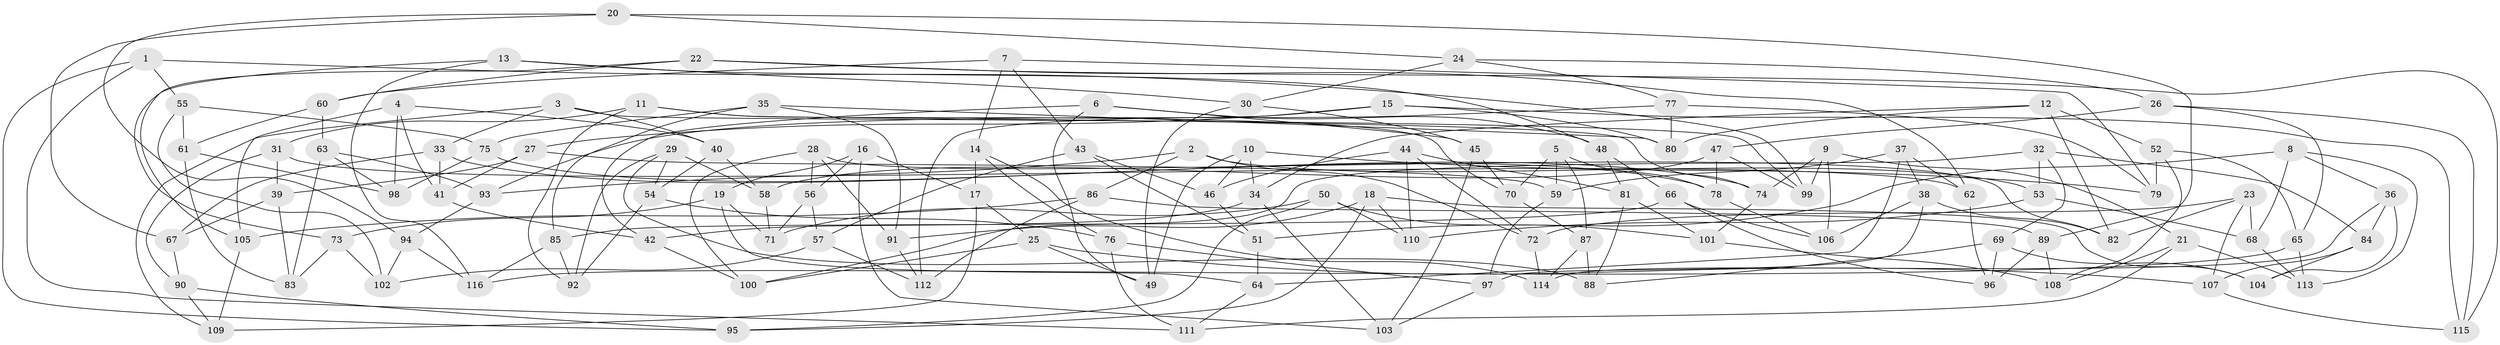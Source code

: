 // Generated by graph-tools (version 1.1) at 2025/57/03/09/25 04:57:16]
// undirected, 116 vertices, 232 edges
graph export_dot {
graph [start="1"]
  node [color=gray90,style=filled];
  1;
  2;
  3;
  4;
  5;
  6;
  7;
  8;
  9;
  10;
  11;
  12;
  13;
  14;
  15;
  16;
  17;
  18;
  19;
  20;
  21;
  22;
  23;
  24;
  25;
  26;
  27;
  28;
  29;
  30;
  31;
  32;
  33;
  34;
  35;
  36;
  37;
  38;
  39;
  40;
  41;
  42;
  43;
  44;
  45;
  46;
  47;
  48;
  49;
  50;
  51;
  52;
  53;
  54;
  55;
  56;
  57;
  58;
  59;
  60;
  61;
  62;
  63;
  64;
  65;
  66;
  67;
  68;
  69;
  70;
  71;
  72;
  73;
  74;
  75;
  76;
  77;
  78;
  79;
  80;
  81;
  82;
  83;
  84;
  85;
  86;
  87;
  88;
  89;
  90;
  91;
  92;
  93;
  94;
  95;
  96;
  97;
  98;
  99;
  100;
  101;
  102;
  103;
  104;
  105;
  106;
  107;
  108;
  109;
  110;
  111;
  112;
  113;
  114;
  115;
  116;
  1 -- 111;
  1 -- 95;
  1 -- 55;
  1 -- 99;
  2 -- 93;
  2 -- 53;
  2 -- 72;
  2 -- 86;
  3 -- 99;
  3 -- 33;
  3 -- 40;
  3 -- 109;
  4 -- 105;
  4 -- 40;
  4 -- 98;
  4 -- 41;
  5 -- 59;
  5 -- 78;
  5 -- 70;
  5 -- 87;
  6 -- 45;
  6 -- 42;
  6 -- 48;
  6 -- 49;
  7 -- 43;
  7 -- 79;
  7 -- 60;
  7 -- 14;
  8 -- 36;
  8 -- 113;
  8 -- 51;
  8 -- 68;
  9 -- 21;
  9 -- 106;
  9 -- 99;
  9 -- 74;
  10 -- 34;
  10 -- 46;
  10 -- 79;
  10 -- 49;
  11 -- 92;
  11 -- 74;
  11 -- 31;
  11 -- 70;
  12 -- 34;
  12 -- 52;
  12 -- 80;
  12 -- 82;
  13 -- 48;
  13 -- 116;
  13 -- 30;
  13 -- 73;
  14 -- 17;
  14 -- 114;
  14 -- 76;
  15 -- 80;
  15 -- 112;
  15 -- 27;
  15 -- 115;
  16 -- 56;
  16 -- 17;
  16 -- 19;
  16 -- 103;
  17 -- 25;
  17 -- 109;
  18 -- 110;
  18 -- 91;
  18 -- 95;
  18 -- 104;
  19 -- 73;
  19 -- 64;
  19 -- 71;
  20 -- 89;
  20 -- 24;
  20 -- 94;
  20 -- 67;
  21 -- 113;
  21 -- 111;
  21 -- 108;
  22 -- 115;
  22 -- 105;
  22 -- 60;
  22 -- 62;
  23 -- 68;
  23 -- 107;
  23 -- 72;
  23 -- 82;
  24 -- 77;
  24 -- 26;
  24 -- 30;
  25 -- 107;
  25 -- 100;
  25 -- 49;
  26 -- 115;
  26 -- 65;
  26 -- 47;
  27 -- 39;
  27 -- 41;
  27 -- 59;
  28 -- 56;
  28 -- 91;
  28 -- 82;
  28 -- 100;
  29 -- 92;
  29 -- 54;
  29 -- 58;
  29 -- 88;
  30 -- 45;
  30 -- 49;
  31 -- 90;
  31 -- 62;
  31 -- 39;
  32 -- 69;
  32 -- 53;
  32 -- 84;
  32 -- 100;
  33 -- 41;
  33 -- 74;
  33 -- 67;
  34 -- 42;
  34 -- 103;
  35 -- 80;
  35 -- 75;
  35 -- 91;
  35 -- 85;
  36 -- 84;
  36 -- 114;
  36 -- 104;
  37 -- 64;
  37 -- 38;
  37 -- 59;
  37 -- 62;
  38 -- 82;
  38 -- 97;
  38 -- 106;
  39 -- 83;
  39 -- 67;
  40 -- 54;
  40 -- 58;
  41 -- 42;
  42 -- 100;
  43 -- 57;
  43 -- 46;
  43 -- 51;
  44 -- 110;
  44 -- 46;
  44 -- 72;
  44 -- 81;
  45 -- 70;
  45 -- 103;
  46 -- 51;
  47 -- 58;
  47 -- 78;
  47 -- 99;
  48 -- 66;
  48 -- 81;
  50 -- 101;
  50 -- 95;
  50 -- 110;
  50 -- 71;
  51 -- 64;
  52 -- 108;
  52 -- 79;
  52 -- 65;
  53 -- 68;
  53 -- 110;
  54 -- 92;
  54 -- 76;
  55 -- 61;
  55 -- 102;
  55 -- 75;
  56 -- 57;
  56 -- 71;
  57 -- 102;
  57 -- 112;
  58 -- 71;
  59 -- 97;
  60 -- 61;
  60 -- 63;
  61 -- 83;
  61 -- 98;
  62 -- 96;
  63 -- 83;
  63 -- 93;
  63 -- 98;
  64 -- 111;
  65 -- 113;
  65 -- 116;
  66 -- 106;
  66 -- 96;
  66 -- 85;
  67 -- 90;
  68 -- 113;
  69 -- 88;
  69 -- 96;
  69 -- 104;
  70 -- 87;
  72 -- 114;
  73 -- 102;
  73 -- 83;
  74 -- 101;
  75 -- 98;
  75 -- 78;
  76 -- 111;
  76 -- 97;
  77 -- 79;
  77 -- 80;
  77 -- 93;
  78 -- 106;
  81 -- 101;
  81 -- 88;
  84 -- 104;
  84 -- 107;
  85 -- 116;
  85 -- 92;
  86 -- 89;
  86 -- 112;
  86 -- 105;
  87 -- 114;
  87 -- 88;
  89 -- 96;
  89 -- 108;
  90 -- 109;
  90 -- 95;
  91 -- 112;
  93 -- 94;
  94 -- 102;
  94 -- 116;
  97 -- 103;
  101 -- 108;
  105 -- 109;
  107 -- 115;
}
